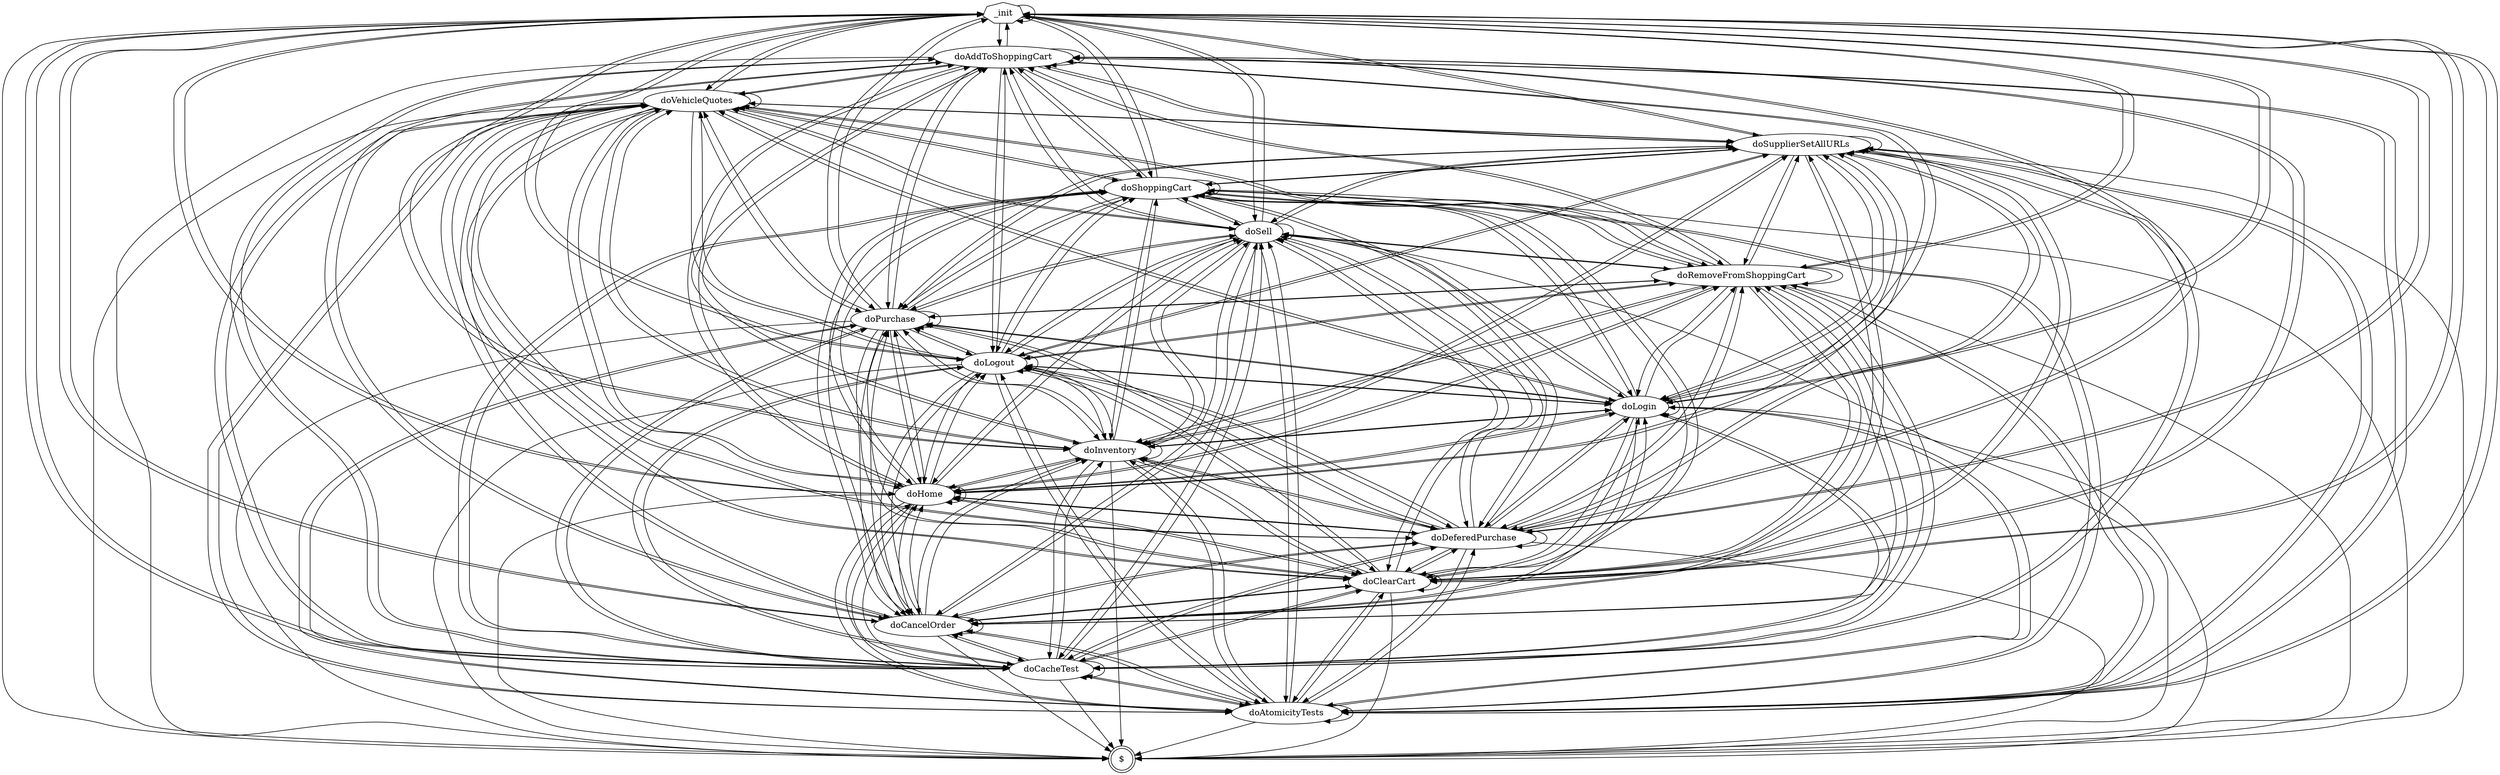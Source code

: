 digraph G {
graph [dpi = 600]"$" [label="$",shape=doublecircle];
"_init" [label="_init",shape=septagon];
"doAddToShoppingCart" [label="doAddToShoppingCart",shape=ellipse];
"doAtomicityTests" [label="doAtomicityTests",shape=ellipse];
"doCacheTest" [label="doCacheTest",shape=ellipse];
"doCancelOrder" [label="doCancelOrder",shape=ellipse];
"doClearCart" [label="doClearCart",shape=ellipse];
"doDeferedPurchase" [label="doDeferedPurchase",shape=ellipse];
"doHome" [label="doHome",shape=ellipse];
"doInventory" [label="doInventory",shape=ellipse];
"doLogin" [label="doLogin",shape=ellipse];
"doLogout" [label="doLogout",shape=ellipse];
"doPurchase" [label="doPurchase",shape=ellipse];
"doRemoveFromShoppingCart" [label="doRemoveFromShoppingCart",shape=ellipse];
"doSell" [label="doSell",shape=ellipse];
"doShoppingCart" [label="doShoppingCart",shape=ellipse];
"doSupplierSetAllURLs" [label="doSupplierSetAllURLs",shape=ellipse];
"doVehicleQuotes" [label="doVehicleQuotes",shape=ellipse];
"_init"->"$" [style=solid,label=""];
"doSupplierSetAllURLs"->"$" [style=solid,label=""];
"doAtomicityTests"->"$" [style=solid,label=""];
"doCacheTest"->"$" [style=solid,label=""];
"doLogin"->"$" [style=solid,label=""];
"doVehicleQuotes"->"$" [style=solid,label=""];
"doAddToShoppingCart"->"$" [style=solid,label=""];
"doDeferedPurchase"->"$" [style=solid,label=""];
"doHome"->"$" [style=solid,label=""];
"doShoppingCart"->"$" [style=solid,label=""];
"doClearCart"->"$" [style=solid,label=""];
"doPurchase"->"$" [style=solid,label=""];
"doInventory"->"$" [style=solid,label=""];
"doSell"->"$" [style=solid,label=""];
"doLogout"->"$" [style=solid,label=""];
"doCancelOrder"->"$" [style=solid,label=""];
"doRemoveFromShoppingCart"->"$" [style=solid,label=""];
"_init"->"_init" [style=solid,label=""];
"_init"->"doSupplierSetAllURLs" [style=solid,label=""];
"_init"->"doAtomicityTests" [style=solid,label=""];
"_init"->"doCacheTest" [style=solid,label=""];
"_init"->"doLogin" [style=solid,label=""];
"_init"->"doVehicleQuotes" [style=solid,label=""];
"_init"->"doAddToShoppingCart" [style=solid,label=""];
"_init"->"doDeferedPurchase" [style=solid,label=""];
"_init"->"doHome" [style=solid,label=""];
"_init"->"doShoppingCart" [style=solid,label=""];
"_init"->"doClearCart" [style=solid,label=""];
"_init"->"doPurchase" [style=solid,label=""];
"_init"->"doInventory" [style=solid,label=""];
"_init"->"doSell" [style=solid,label=""];
"_init"->"doLogout" [style=solid,label=""];
"_init"->"doCancelOrder" [style=solid,label=""];
"_init"->"doRemoveFromShoppingCart" [style=solid,label=""];
"doSupplierSetAllURLs"->"_init" [style=solid,label=""];
"doSupplierSetAllURLs"->"doSupplierSetAllURLs" [style=solid,label=""];
"doSupplierSetAllURLs"->"doAtomicityTests" [style=solid,label=""];
"doSupplierSetAllURLs"->"doCacheTest" [style=solid,label=""];
"doSupplierSetAllURLs"->"doLogin" [style=solid,label=""];
"doSupplierSetAllURLs"->"doVehicleQuotes" [style=solid,label=""];
"doSupplierSetAllURLs"->"doAddToShoppingCart" [style=solid,label=""];
"doSupplierSetAllURLs"->"doDeferedPurchase" [style=solid,label=""];
"doSupplierSetAllURLs"->"doHome" [style=solid,label=""];
"doSupplierSetAllURLs"->"doShoppingCart" [style=solid,label=""];
"doSupplierSetAllURLs"->"doClearCart" [style=solid,label=""];
"doSupplierSetAllURLs"->"doPurchase" [style=solid,label=""];
"doSupplierSetAllURLs"->"doInventory" [style=solid,label=""];
"doSupplierSetAllURLs"->"doSell" [style=solid,label=""];
"doSupplierSetAllURLs"->"doLogout" [style=solid,label=""];
"doSupplierSetAllURLs"->"doCancelOrder" [style=solid,label=""];
"doSupplierSetAllURLs"->"doRemoveFromShoppingCart" [style=solid,label=""];
"doAtomicityTests"->"_init" [style=solid,label=""];
"doAtomicityTests"->"doSupplierSetAllURLs" [style=solid,label=""];
"doAtomicityTests"->"doAtomicityTests" [style=solid,label=""];
"doAtomicityTests"->"doCacheTest" [style=solid,label=""];
"doAtomicityTests"->"doLogin" [style=solid,label=""];
"doAtomicityTests"->"doVehicleQuotes" [style=solid,label=""];
"doAtomicityTests"->"doAddToShoppingCart" [style=solid,label=""];
"doAtomicityTests"->"doDeferedPurchase" [style=solid,label=""];
"doAtomicityTests"->"doHome" [style=solid,label=""];
"doAtomicityTests"->"doShoppingCart" [style=solid,label=""];
"doAtomicityTests"->"doClearCart" [style=solid,label=""];
"doAtomicityTests"->"doPurchase" [style=solid,label=""];
"doAtomicityTests"->"doInventory" [style=solid,label=""];
"doAtomicityTests"->"doSell" [style=solid,label=""];
"doAtomicityTests"->"doLogout" [style=solid,label=""];
"doAtomicityTests"->"doCancelOrder" [style=solid,label=""];
"doAtomicityTests"->"doRemoveFromShoppingCart" [style=solid,label=""];
"doCacheTest"->"_init" [style=solid,label=""];
"doCacheTest"->"doSupplierSetAllURLs" [style=solid,label=""];
"doCacheTest"->"doAtomicityTests" [style=solid,label=""];
"doCacheTest"->"doCacheTest" [style=solid,label=""];
"doCacheTest"->"doLogin" [style=solid,label=""];
"doCacheTest"->"doVehicleQuotes" [style=solid,label=""];
"doCacheTest"->"doAddToShoppingCart" [style=solid,label=""];
"doCacheTest"->"doDeferedPurchase" [style=solid,label=""];
"doCacheTest"->"doHome" [style=solid,label=""];
"doCacheTest"->"doShoppingCart" [style=solid,label=""];
"doCacheTest"->"doClearCart" [style=solid,label=""];
"doCacheTest"->"doPurchase" [style=solid,label=""];
"doCacheTest"->"doInventory" [style=solid,label=""];
"doCacheTest"->"doSell" [style=solid,label=""];
"doCacheTest"->"doLogout" [style=solid,label=""];
"doCacheTest"->"doCancelOrder" [style=solid,label=""];
"doCacheTest"->"doRemoveFromShoppingCart" [style=solid,label=""];
"doLogin"->"_init" [style=solid,label=""];
"doLogin"->"doSupplierSetAllURLs" [style=solid,label=""];
"doLogin"->"doAtomicityTests" [style=solid,label=""];
"doLogin"->"doCacheTest" [style=solid,label=""];
"doLogin"->"doLogin" [style=solid,label=""];
"doLogin"->"doVehicleQuotes" [style=solid,label=""];
"doLogin"->"doAddToShoppingCart" [style=solid,label=""];
"doLogin"->"doDeferedPurchase" [style=solid,label=""];
"doLogin"->"doHome" [style=solid,label=""];
"doLogin"->"doShoppingCart" [style=solid,label=""];
"doLogin"->"doClearCart" [style=solid,label=""];
"doLogin"->"doPurchase" [style=solid,label=""];
"doLogin"->"doInventory" [style=solid,label=""];
"doLogin"->"doSell" [style=solid,label=""];
"doLogin"->"doLogout" [style=solid,label=""];
"doLogin"->"doCancelOrder" [style=solid,label=""];
"doLogin"->"doRemoveFromShoppingCart" [style=solid,label=""];
"doVehicleQuotes"->"_init" [style=solid,label=""];
"doVehicleQuotes"->"doSupplierSetAllURLs" [style=solid,label=""];
"doVehicleQuotes"->"doAtomicityTests" [style=solid,label=""];
"doVehicleQuotes"->"doCacheTest" [style=solid,label=""];
"doVehicleQuotes"->"doLogin" [style=solid,label=""];
"doVehicleQuotes"->"doVehicleQuotes" [style=solid,label=""];
"doVehicleQuotes"->"doAddToShoppingCart" [style=solid,label=""];
"doVehicleQuotes"->"doDeferedPurchase" [style=solid,label=""];
"doVehicleQuotes"->"doHome" [style=solid,label=""];
"doVehicleQuotes"->"doShoppingCart" [style=solid,label=""];
"doVehicleQuotes"->"doClearCart" [style=solid,label=""];
"doVehicleQuotes"->"doPurchase" [style=solid,label=""];
"doVehicleQuotes"->"doInventory" [style=solid,label=""];
"doVehicleQuotes"->"doSell" [style=solid,label=""];
"doVehicleQuotes"->"doLogout" [style=solid,label=""];
"doVehicleQuotes"->"doCancelOrder" [style=solid,label=""];
"doVehicleQuotes"->"doRemoveFromShoppingCart" [style=solid,label=""];
"doAddToShoppingCart"->"_init" [style=solid,label=""];
"doAddToShoppingCart"->"doSupplierSetAllURLs" [style=solid,label=""];
"doAddToShoppingCart"->"doAtomicityTests" [style=solid,label=""];
"doAddToShoppingCart"->"doCacheTest" [style=solid,label=""];
"doAddToShoppingCart"->"doLogin" [style=solid,label=""];
"doAddToShoppingCart"->"doVehicleQuotes" [style=solid,label=""];
"doAddToShoppingCart"->"doAddToShoppingCart" [style=solid,label=""];
"doAddToShoppingCart"->"doDeferedPurchase" [style=solid,label=""];
"doAddToShoppingCart"->"doHome" [style=solid,label=""];
"doAddToShoppingCart"->"doShoppingCart" [style=solid,label=""];
"doAddToShoppingCart"->"doClearCart" [style=solid,label=""];
"doAddToShoppingCart"->"doPurchase" [style=solid,label=""];
"doAddToShoppingCart"->"doInventory" [style=solid,label=""];
"doAddToShoppingCart"->"doSell" [style=solid,label=""];
"doAddToShoppingCart"->"doLogout" [style=solid,label=""];
"doAddToShoppingCart"->"doCancelOrder" [style=solid,label=""];
"doAddToShoppingCart"->"doRemoveFromShoppingCart" [style=solid,label=""];
"doDeferedPurchase"->"_init" [style=solid,label=""];
"doDeferedPurchase"->"doSupplierSetAllURLs" [style=solid,label=""];
"doDeferedPurchase"->"doAtomicityTests" [style=solid,label=""];
"doDeferedPurchase"->"doCacheTest" [style=solid,label=""];
"doDeferedPurchase"->"doLogin" [style=solid,label=""];
"doDeferedPurchase"->"doVehicleQuotes" [style=solid,label=""];
"doDeferedPurchase"->"doAddToShoppingCart" [style=solid,label=""];
"doDeferedPurchase"->"doDeferedPurchase" [style=solid,label=""];
"doDeferedPurchase"->"doHome" [style=solid,label=""];
"doDeferedPurchase"->"doShoppingCart" [style=solid,label=""];
"doDeferedPurchase"->"doClearCart" [style=solid,label=""];
"doDeferedPurchase"->"doPurchase" [style=solid,label=""];
"doDeferedPurchase"->"doInventory" [style=solid,label=""];
"doDeferedPurchase"->"doSell" [style=solid,label=""];
"doDeferedPurchase"->"doLogout" [style=solid,label=""];
"doDeferedPurchase"->"doCancelOrder" [style=solid,label=""];
"doDeferedPurchase"->"doRemoveFromShoppingCart" [style=solid,label=""];
"doHome"->"_init" [style=solid,label=""];
"doHome"->"doSupplierSetAllURLs" [style=solid,label=""];
"doHome"->"doAtomicityTests" [style=solid,label=""];
"doHome"->"doCacheTest" [style=solid,label=""];
"doHome"->"doLogin" [style=solid,label=""];
"doHome"->"doVehicleQuotes" [style=solid,label=""];
"doHome"->"doAddToShoppingCart" [style=solid,label=""];
"doHome"->"doDeferedPurchase" [style=solid,label=""];
"doHome"->"doHome" [style=solid,label=""];
"doHome"->"doShoppingCart" [style=solid,label=""];
"doHome"->"doClearCart" [style=solid,label=""];
"doHome"->"doPurchase" [style=solid,label=""];
"doHome"->"doInventory" [style=solid,label=""];
"doHome"->"doSell" [style=solid,label=""];
"doHome"->"doLogout" [style=solid,label=""];
"doHome"->"doCancelOrder" [style=solid,label=""];
"doHome"->"doRemoveFromShoppingCart" [style=solid,label=""];
"doShoppingCart"->"_init" [style=solid,label=""];
"doShoppingCart"->"doSupplierSetAllURLs" [style=solid,label=""];
"doShoppingCart"->"doAtomicityTests" [style=solid,label=""];
"doShoppingCart"->"doCacheTest" [style=solid,label=""];
"doShoppingCart"->"doLogin" [style=solid,label=""];
"doShoppingCart"->"doVehicleQuotes" [style=solid,label=""];
"doShoppingCart"->"doAddToShoppingCart" [style=solid,label=""];
"doShoppingCart"->"doDeferedPurchase" [style=solid,label=""];
"doShoppingCart"->"doHome" [style=solid,label=""];
"doShoppingCart"->"doShoppingCart" [style=solid,label=""];
"doShoppingCart"->"doClearCart" [style=solid,label=""];
"doShoppingCart"->"doPurchase" [style=solid,label=""];
"doShoppingCart"->"doInventory" [style=solid,label=""];
"doShoppingCart"->"doSell" [style=solid,label=""];
"doShoppingCart"->"doLogout" [style=solid,label=""];
"doShoppingCart"->"doCancelOrder" [style=solid,label=""];
"doShoppingCart"->"doRemoveFromShoppingCart" [style=solid,label=""];
"doClearCart"->"_init" [style=solid,label=""];
"doClearCart"->"doSupplierSetAllURLs" [style=solid,label=""];
"doClearCart"->"doAtomicityTests" [style=solid,label=""];
"doClearCart"->"doCacheTest" [style=solid,label=""];
"doClearCart"->"doLogin" [style=solid,label=""];
"doClearCart"->"doVehicleQuotes" [style=solid,label=""];
"doClearCart"->"doAddToShoppingCart" [style=solid,label=""];
"doClearCart"->"doDeferedPurchase" [style=solid,label=""];
"doClearCart"->"doHome" [style=solid,label=""];
"doClearCart"->"doShoppingCart" [style=solid,label=""];
"doClearCart"->"doClearCart" [style=solid,label=""];
"doClearCart"->"doPurchase" [style=solid,label=""];
"doClearCart"->"doInventory" [style=solid,label=""];
"doClearCart"->"doSell" [style=solid,label=""];
"doClearCart"->"doLogout" [style=solid,label=""];
"doClearCart"->"doCancelOrder" [style=solid,label=""];
"doClearCart"->"doRemoveFromShoppingCart" [style=solid,label=""];
"doPurchase"->"_init" [style=solid,label=""];
"doPurchase"->"doSupplierSetAllURLs" [style=solid,label=""];
"doPurchase"->"doAtomicityTests" [style=solid,label=""];
"doPurchase"->"doCacheTest" [style=solid,label=""];
"doPurchase"->"doLogin" [style=solid,label=""];
"doPurchase"->"doVehicleQuotes" [style=solid,label=""];
"doPurchase"->"doAddToShoppingCart" [style=solid,label=""];
"doPurchase"->"doDeferedPurchase" [style=solid,label=""];
"doPurchase"->"doHome" [style=solid,label=""];
"doPurchase"->"doShoppingCart" [style=solid,label=""];
"doPurchase"->"doClearCart" [style=solid,label=""];
"doPurchase"->"doPurchase" [style=solid,label=""];
"doPurchase"->"doInventory" [style=solid,label=""];
"doPurchase"->"doSell" [style=solid,label=""];
"doPurchase"->"doLogout" [style=solid,label=""];
"doPurchase"->"doCancelOrder" [style=solid,label=""];
"doPurchase"->"doRemoveFromShoppingCart" [style=solid,label=""];
"doInventory"->"_init" [style=solid,label=""];
"doInventory"->"doSupplierSetAllURLs" [style=solid,label=""];
"doInventory"->"doAtomicityTests" [style=solid,label=""];
"doInventory"->"doCacheTest" [style=solid,label=""];
"doInventory"->"doLogin" [style=solid,label=""];
"doInventory"->"doVehicleQuotes" [style=solid,label=""];
"doInventory"->"doAddToShoppingCart" [style=solid,label=""];
"doInventory"->"doDeferedPurchase" [style=solid,label=""];
"doInventory"->"doHome" [style=solid,label=""];
"doInventory"->"doShoppingCart" [style=solid,label=""];
"doInventory"->"doClearCart" [style=solid,label=""];
"doInventory"->"doPurchase" [style=solid,label=""];
"doInventory"->"doInventory" [style=solid,label=""];
"doInventory"->"doSell" [style=solid,label=""];
"doInventory"->"doLogout" [style=solid,label=""];
"doInventory"->"doCancelOrder" [style=solid,label=""];
"doInventory"->"doRemoveFromShoppingCart" [style=solid,label=""];
"doSell"->"_init" [style=solid,label=""];
"doSell"->"doSupplierSetAllURLs" [style=solid,label=""];
"doSell"->"doAtomicityTests" [style=solid,label=""];
"doSell"->"doCacheTest" [style=solid,label=""];
"doSell"->"doLogin" [style=solid,label=""];
"doSell"->"doVehicleQuotes" [style=solid,label=""];
"doSell"->"doAddToShoppingCart" [style=solid,label=""];
"doSell"->"doDeferedPurchase" [style=solid,label=""];
"doSell"->"doHome" [style=solid,label=""];
"doSell"->"doShoppingCart" [style=solid,label=""];
"doSell"->"doClearCart" [style=solid,label=""];
"doSell"->"doPurchase" [style=solid,label=""];
"doSell"->"doInventory" [style=solid,label=""];
"doSell"->"doSell" [style=solid,label=""];
"doSell"->"doLogout" [style=solid,label=""];
"doSell"->"doCancelOrder" [style=solid,label=""];
"doSell"->"doRemoveFromShoppingCart" [style=solid,label=""];
"doLogout"->"_init" [style=solid,label=""];
"doLogout"->"doSupplierSetAllURLs" [style=solid,label=""];
"doLogout"->"doAtomicityTests" [style=solid,label=""];
"doLogout"->"doCacheTest" [style=solid,label=""];
"doLogout"->"doLogin" [style=solid,label=""];
"doLogout"->"doVehicleQuotes" [style=solid,label=""];
"doLogout"->"doAddToShoppingCart" [style=solid,label=""];
"doLogout"->"doDeferedPurchase" [style=solid,label=""];
"doLogout"->"doHome" [style=solid,label=""];
"doLogout"->"doShoppingCart" [style=solid,label=""];
"doLogout"->"doClearCart" [style=solid,label=""];
"doLogout"->"doPurchase" [style=solid,label=""];
"doLogout"->"doInventory" [style=solid,label=""];
"doLogout"->"doSell" [style=solid,label=""];
"doLogout"->"doLogout" [style=solid,label=""];
"doLogout"->"doCancelOrder" [style=solid,label=""];
"doLogout"->"doRemoveFromShoppingCart" [style=solid,label=""];
"doCancelOrder"->"_init" [style=solid,label=""];
"doCancelOrder"->"doSupplierSetAllURLs" [style=solid,label=""];
"doCancelOrder"->"doAtomicityTests" [style=solid,label=""];
"doCancelOrder"->"doCacheTest" [style=solid,label=""];
"doCancelOrder"->"doLogin" [style=solid,label=""];
"doCancelOrder"->"doVehicleQuotes" [style=solid,label=""];
"doCancelOrder"->"doAddToShoppingCart" [style=solid,label=""];
"doCancelOrder"->"doDeferedPurchase" [style=solid,label=""];
"doCancelOrder"->"doHome" [style=solid,label=""];
"doCancelOrder"->"doShoppingCart" [style=solid,label=""];
"doCancelOrder"->"doClearCart" [style=solid,label=""];
"doCancelOrder"->"doPurchase" [style=solid,label=""];
"doCancelOrder"->"doInventory" [style=solid,label=""];
"doCancelOrder"->"doSell" [style=solid,label=""];
"doCancelOrder"->"doLogout" [style=solid,label=""];
"doCancelOrder"->"doCancelOrder" [style=solid,label=""];
"doCancelOrder"->"doRemoveFromShoppingCart" [style=solid,label=""];
"doRemoveFromShoppingCart"->"_init" [style=solid,label=""];
"doRemoveFromShoppingCart"->"doSupplierSetAllURLs" [style=solid,label=""];
"doRemoveFromShoppingCart"->"doAtomicityTests" [style=solid,label=""];
"doRemoveFromShoppingCart"->"doCacheTest" [style=solid,label=""];
"doRemoveFromShoppingCart"->"doLogin" [style=solid,label=""];
"doRemoveFromShoppingCart"->"doVehicleQuotes" [style=solid,label=""];
"doRemoveFromShoppingCart"->"doAddToShoppingCart" [style=solid,label=""];
"doRemoveFromShoppingCart"->"doDeferedPurchase" [style=solid,label=""];
"doRemoveFromShoppingCart"->"doHome" [style=solid,label=""];
"doRemoveFromShoppingCart"->"doShoppingCart" [style=solid,label=""];
"doRemoveFromShoppingCart"->"doClearCart" [style=solid,label=""];
"doRemoveFromShoppingCart"->"doPurchase" [style=solid,label=""];
"doRemoveFromShoppingCart"->"doInventory" [style=solid,label=""];
"doRemoveFromShoppingCart"->"doSell" [style=solid,label=""];
"doRemoveFromShoppingCart"->"doLogout" [style=solid,label=""];
"doRemoveFromShoppingCart"->"doCancelOrder" [style=solid,label=""];
"doRemoveFromShoppingCart"->"doRemoveFromShoppingCart" [style=solid,label=""];
}